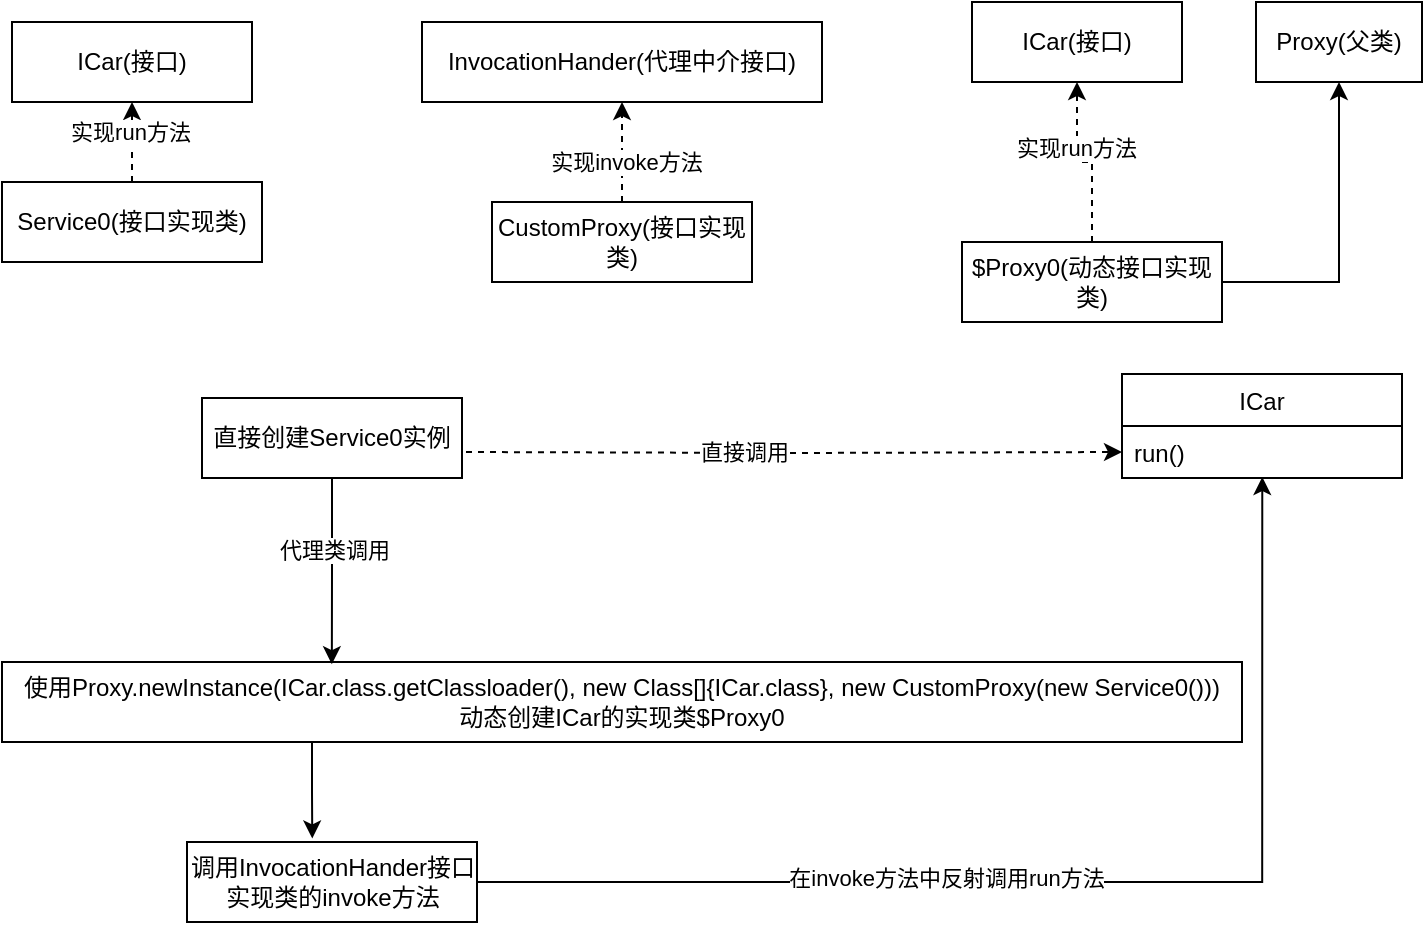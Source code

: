 <mxfile version="13.9.9" type="device"><diagram id="if0PsWgMSl9q0RWeIPrX" name="第 1 页"><mxGraphModel dx="1037" dy="609" grid="1" gridSize="10" guides="1" tooltips="1" connect="1" arrows="1" fold="1" page="1" pageScale="1" pageWidth="827" pageHeight="1169" math="0" shadow="0"><root><mxCell id="0"/><mxCell id="1" parent="0"/><mxCell id="LVOUQSHKRX467__0uMg0-15" style="edgeStyle=orthogonalEdgeStyle;rounded=0;orthogonalLoop=1;jettySize=auto;html=1;exitX=1;exitY=0.5;exitDx=0;exitDy=0;entryX=0;entryY=0.5;entryDx=0;entryDy=0;dashed=1;" edge="1" parent="1" target="LVOUQSHKRX467__0uMg0-11"><mxGeometry relative="1" as="geometry"><mxPoint x="272" y="255" as="sourcePoint"/></mxGeometry></mxCell><mxCell id="LVOUQSHKRX467__0uMg0-21" value="直接调用" style="edgeLabel;html=1;align=center;verticalAlign=middle;resizable=0;points=[];" vertex="1" connectable="0" parent="LVOUQSHKRX467__0uMg0-15"><mxGeometry x="-0.154" y="1" relative="1" as="geometry"><mxPoint as="offset"/></mxGeometry></mxCell><mxCell id="LVOUQSHKRX467__0uMg0-1" value="ICar(接口)" style="rounded=0;whiteSpace=wrap;html=1;" vertex="1" parent="1"><mxGeometry x="45" y="40" width="120" height="40" as="geometry"/></mxCell><mxCell id="LVOUQSHKRX467__0uMg0-3" style="edgeStyle=orthogonalEdgeStyle;rounded=0;orthogonalLoop=1;jettySize=auto;html=1;exitX=0.5;exitY=0;exitDx=0;exitDy=0;entryX=0.5;entryY=1;entryDx=0;entryDy=0;dashed=1;" edge="1" parent="1" source="LVOUQSHKRX467__0uMg0-2" target="LVOUQSHKRX467__0uMg0-1"><mxGeometry relative="1" as="geometry"/></mxCell><mxCell id="LVOUQSHKRX467__0uMg0-14" value="实现run方法" style="edgeLabel;html=1;align=center;verticalAlign=middle;resizable=0;points=[];" vertex="1" connectable="0" parent="LVOUQSHKRX467__0uMg0-3"><mxGeometry x="0.257" y="1" relative="1" as="geometry"><mxPoint as="offset"/></mxGeometry></mxCell><mxCell id="LVOUQSHKRX467__0uMg0-2" value="Service0(接口实现类)" style="rounded=0;whiteSpace=wrap;html=1;" vertex="1" parent="1"><mxGeometry x="40" y="120" width="130" height="40" as="geometry"/></mxCell><mxCell id="LVOUQSHKRX467__0uMg0-5" value="InvocationHander(代理中介接口)" style="rounded=0;whiteSpace=wrap;html=1;" vertex="1" parent="1"><mxGeometry x="250" y="40" width="200" height="40" as="geometry"/></mxCell><mxCell id="LVOUQSHKRX467__0uMg0-7" style="edgeStyle=orthogonalEdgeStyle;rounded=0;orthogonalLoop=1;jettySize=auto;html=1;exitX=0.5;exitY=0;exitDx=0;exitDy=0;entryX=0.5;entryY=1;entryDx=0;entryDy=0;dashed=1;" edge="1" parent="1" source="LVOUQSHKRX467__0uMg0-6" target="LVOUQSHKRX467__0uMg0-5"><mxGeometry relative="1" as="geometry"><Array as="points"><mxPoint x="350" y="130"/><mxPoint x="350" y="130"/></Array></mxGeometry></mxCell><mxCell id="LVOUQSHKRX467__0uMg0-9" value="实现invoke方法" style="edgeLabel;html=1;align=center;verticalAlign=middle;resizable=0;points=[];" vertex="1" connectable="0" parent="LVOUQSHKRX467__0uMg0-7"><mxGeometry x="-0.205" y="-2" relative="1" as="geometry"><mxPoint as="offset"/></mxGeometry></mxCell><mxCell id="LVOUQSHKRX467__0uMg0-6" value="CustomProxy(接口实现类)" style="rounded=0;whiteSpace=wrap;html=1;" vertex="1" parent="1"><mxGeometry x="285" y="130" width="130" height="40" as="geometry"/></mxCell><mxCell id="LVOUQSHKRX467__0uMg0-10" value="ICar" style="swimlane;fontStyle=0;childLayout=stackLayout;horizontal=1;startSize=26;fillColor=none;horizontalStack=0;resizeParent=1;resizeParentMax=0;resizeLast=0;collapsible=1;marginBottom=0;" vertex="1" parent="1"><mxGeometry x="600" y="216" width="140" height="52" as="geometry"/></mxCell><mxCell id="LVOUQSHKRX467__0uMg0-11" value="run()" style="text;strokeColor=none;fillColor=none;align=left;verticalAlign=top;spacingLeft=4;spacingRight=4;overflow=hidden;rotatable=0;points=[[0,0.5],[1,0.5]];portConstraint=eastwest;" vertex="1" parent="LVOUQSHKRX467__0uMg0-10"><mxGeometry y="26" width="140" height="26" as="geometry"/></mxCell><mxCell id="LVOUQSHKRX467__0uMg0-34" style="edgeStyle=orthogonalEdgeStyle;rounded=0;orthogonalLoop=1;jettySize=auto;html=1;exitX=0.25;exitY=1;exitDx=0;exitDy=0;entryX=0.432;entryY=-0.044;entryDx=0;entryDy=0;entryPerimeter=0;" edge="1" parent="1" source="LVOUQSHKRX467__0uMg0-17" target="LVOUQSHKRX467__0uMg0-30"><mxGeometry relative="1" as="geometry"/></mxCell><mxCell id="LVOUQSHKRX467__0uMg0-17" value="使用Proxy.newInstance(ICar.class.getClassloader(), new Class[]{ICar.class}, new CustomProxy(new Service0()))&lt;br&gt;动态创建ICar的实现类$Proxy0" style="rounded=0;whiteSpace=wrap;html=1;" vertex="1" parent="1"><mxGeometry x="40" y="360" width="620" height="40" as="geometry"/></mxCell><mxCell id="LVOUQSHKRX467__0uMg0-28" style="edgeStyle=orthogonalEdgeStyle;rounded=0;orthogonalLoop=1;jettySize=auto;html=1;exitX=0.5;exitY=1;exitDx=0;exitDy=0;entryX=0.266;entryY=0.028;entryDx=0;entryDy=0;entryPerimeter=0;" edge="1" parent="1" source="LVOUQSHKRX467__0uMg0-20" target="LVOUQSHKRX467__0uMg0-17"><mxGeometry relative="1" as="geometry"><mxPoint x="240" y="340" as="targetPoint"/></mxGeometry></mxCell><mxCell id="LVOUQSHKRX467__0uMg0-29" value="代理类调用" style="edgeLabel;html=1;align=center;verticalAlign=middle;resizable=0;points=[];" vertex="1" connectable="0" parent="LVOUQSHKRX467__0uMg0-28"><mxGeometry x="-0.228" y="1" relative="1" as="geometry"><mxPoint as="offset"/></mxGeometry></mxCell><mxCell id="LVOUQSHKRX467__0uMg0-20" value="直接创建Service0实例" style="rounded=0;whiteSpace=wrap;html=1;" vertex="1" parent="1"><mxGeometry x="140" y="228" width="130" height="40" as="geometry"/></mxCell><mxCell id="LVOUQSHKRX467__0uMg0-22" value="ICar(接口)" style="rounded=0;whiteSpace=wrap;html=1;" vertex="1" parent="1"><mxGeometry x="525" y="30" width="105" height="40" as="geometry"/></mxCell><mxCell id="LVOUQSHKRX467__0uMg0-23" style="edgeStyle=orthogonalEdgeStyle;rounded=0;orthogonalLoop=1;jettySize=auto;html=1;exitX=0.5;exitY=0;exitDx=0;exitDy=0;entryX=0.5;entryY=1;entryDx=0;entryDy=0;dashed=1;" edge="1" parent="1" source="LVOUQSHKRX467__0uMg0-25" target="LVOUQSHKRX467__0uMg0-22"><mxGeometry relative="1" as="geometry"/></mxCell><mxCell id="LVOUQSHKRX467__0uMg0-24" value="实现run方法" style="edgeLabel;html=1;align=center;verticalAlign=middle;resizable=0;points=[];" vertex="1" connectable="0" parent="LVOUQSHKRX467__0uMg0-23"><mxGeometry x="0.257" y="1" relative="1" as="geometry"><mxPoint as="offset"/></mxGeometry></mxCell><mxCell id="LVOUQSHKRX467__0uMg0-27" style="edgeStyle=orthogonalEdgeStyle;rounded=0;orthogonalLoop=1;jettySize=auto;html=1;exitX=1;exitY=0.5;exitDx=0;exitDy=0;entryX=0.5;entryY=1;entryDx=0;entryDy=0;" edge="1" parent="1" source="LVOUQSHKRX467__0uMg0-25" target="LVOUQSHKRX467__0uMg0-26"><mxGeometry relative="1" as="geometry"/></mxCell><mxCell id="LVOUQSHKRX467__0uMg0-25" value="$Proxy0(动态接口实现类)" style="rounded=0;whiteSpace=wrap;html=1;" vertex="1" parent="1"><mxGeometry x="520" y="150" width="130" height="40" as="geometry"/></mxCell><mxCell id="LVOUQSHKRX467__0uMg0-26" value="Proxy(父类)" style="rounded=0;whiteSpace=wrap;html=1;" vertex="1" parent="1"><mxGeometry x="667" y="30" width="83" height="40" as="geometry"/></mxCell><mxCell id="LVOUQSHKRX467__0uMg0-32" style="edgeStyle=orthogonalEdgeStyle;rounded=0;orthogonalLoop=1;jettySize=auto;html=1;exitX=1;exitY=0.5;exitDx=0;exitDy=0;entryX=0.501;entryY=0.982;entryDx=0;entryDy=0;entryPerimeter=0;" edge="1" parent="1" source="LVOUQSHKRX467__0uMg0-30" target="LVOUQSHKRX467__0uMg0-11"><mxGeometry relative="1" as="geometry"/></mxCell><mxCell id="LVOUQSHKRX467__0uMg0-33" value="在invoke方法中反射调用run方法" style="edgeLabel;html=1;align=center;verticalAlign=middle;resizable=0;points=[];" vertex="1" connectable="0" parent="LVOUQSHKRX467__0uMg0-32"><mxGeometry x="-0.214" y="2" relative="1" as="geometry"><mxPoint as="offset"/></mxGeometry></mxCell><mxCell id="LVOUQSHKRX467__0uMg0-30" value="调用InvocationHander接口实现类的invoke方法" style="rounded=0;whiteSpace=wrap;html=1;" vertex="1" parent="1"><mxGeometry x="132.5" y="450" width="145" height="40" as="geometry"/></mxCell></root></mxGraphModel></diagram></mxfile>